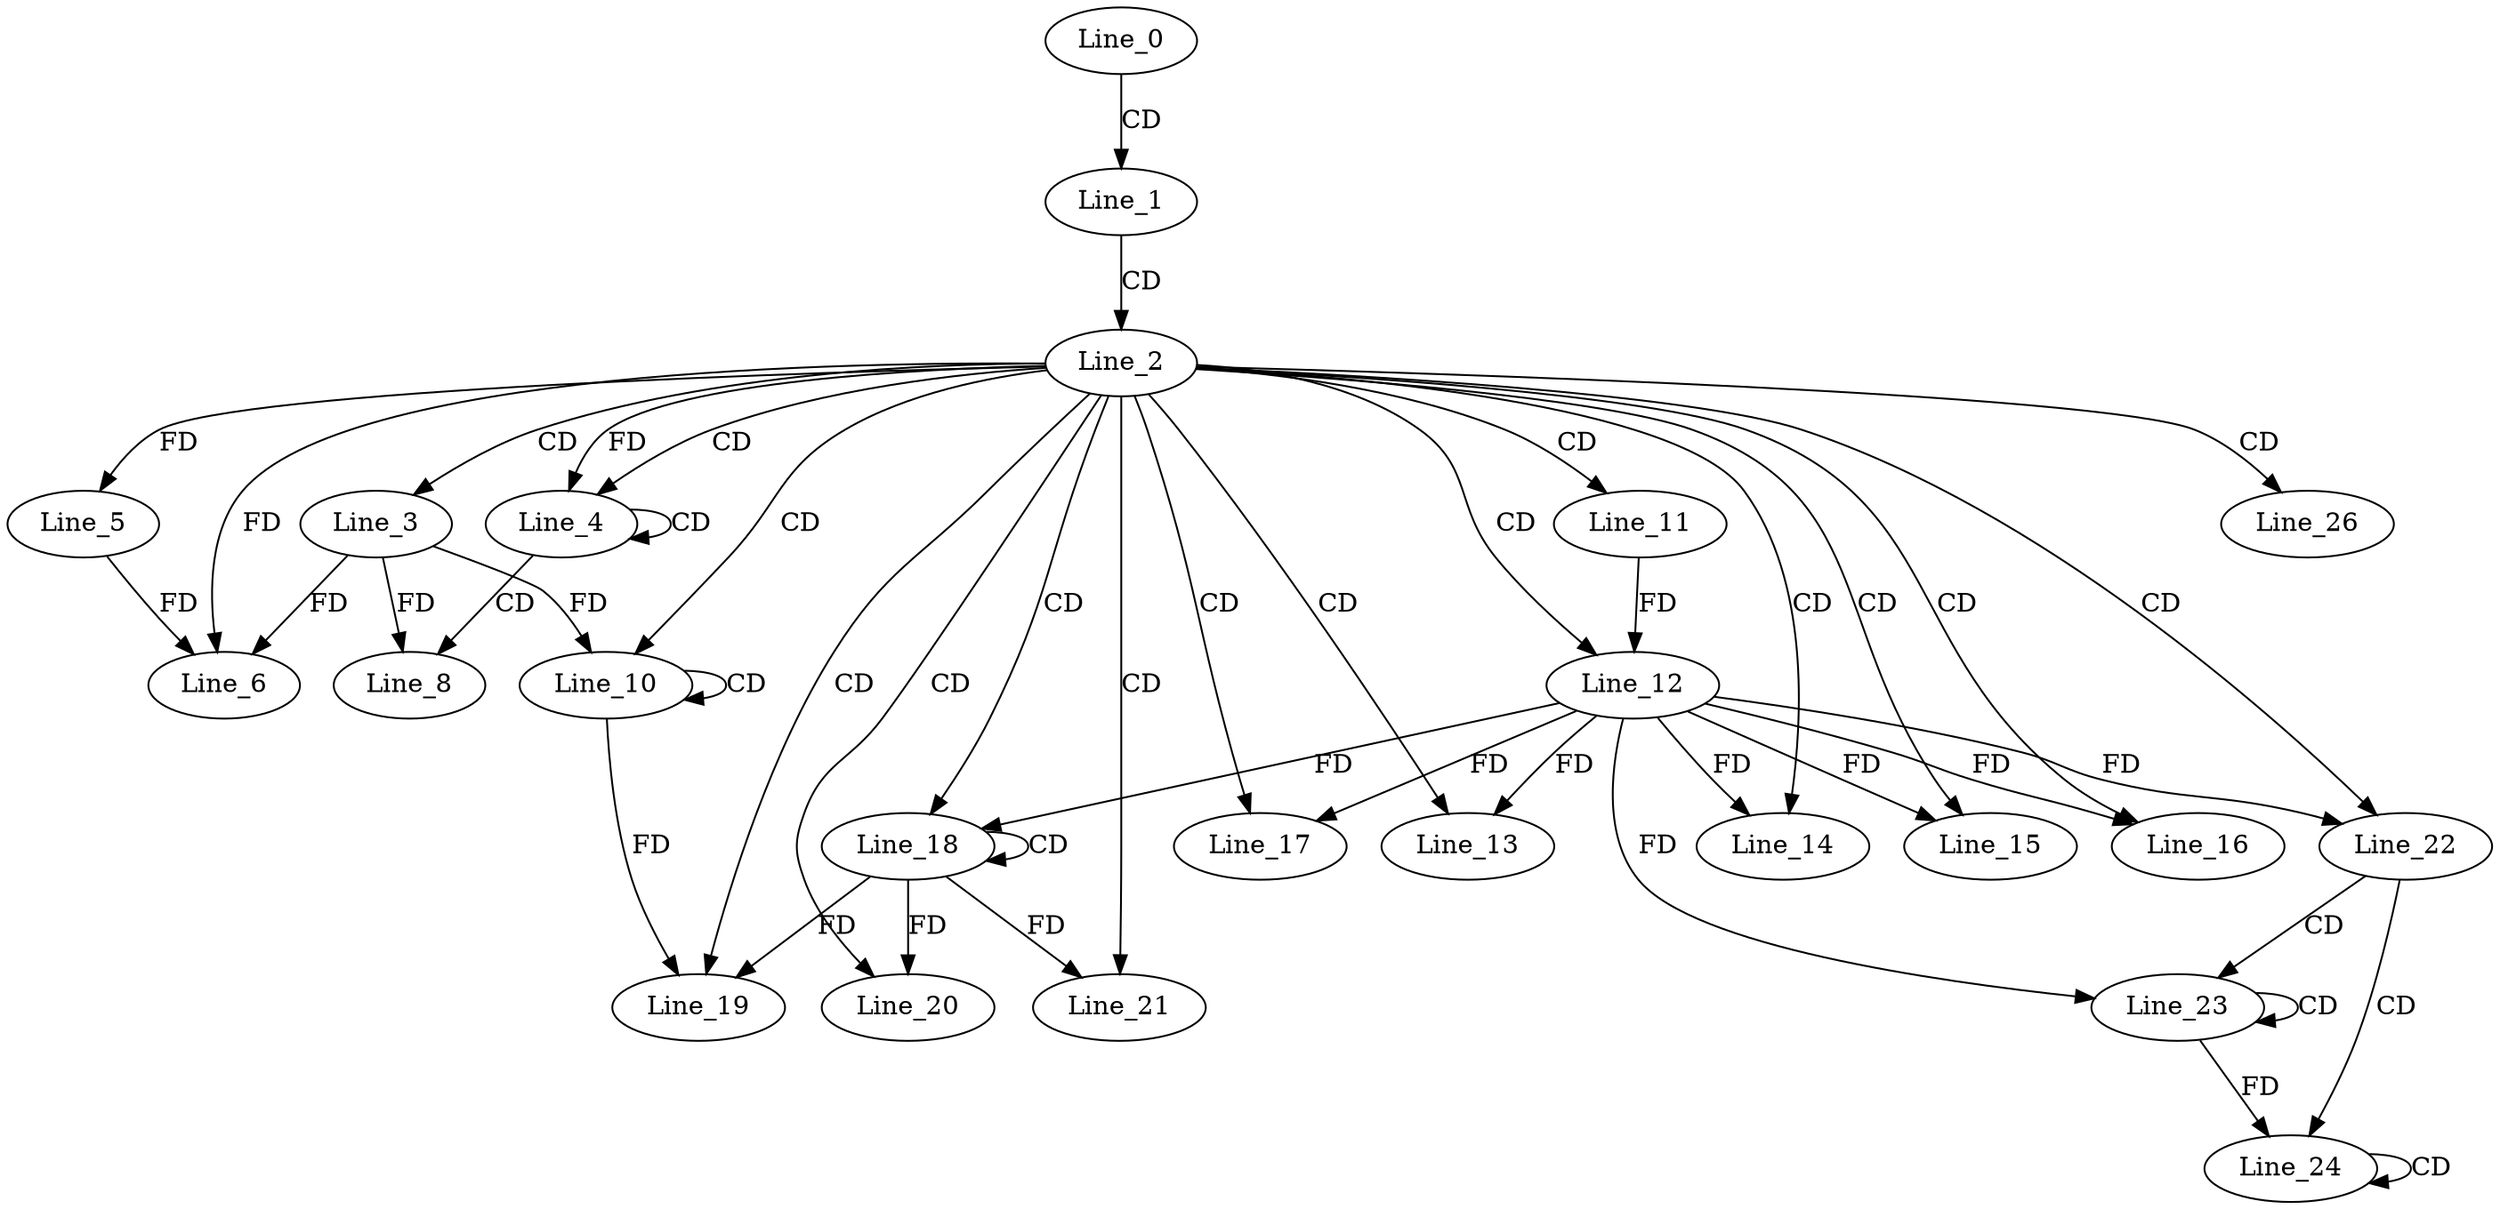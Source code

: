 digraph G {
  Line_0;
  Line_1;
  Line_2;
  Line_3;
  Line_4;
  Line_4;
  Line_4;
  Line_5;
  Line_6;
  Line_5;
  Line_6;
  Line_6;
  Line_6;
  Line_8;
  Line_8;
  Line_10;
  Line_10;
  Line_10;
  Line_11;
  Line_12;
  Line_12;
  Line_13;
  Line_14;
  Line_15;
  Line_16;
  Line_17;
  Line_18;
  Line_18;
  Line_19;
  Line_20;
  Line_21;
  Line_22;
  Line_22;
  Line_23;
  Line_23;
  Line_24;
  Line_24;
  Line_26;
  Line_0 -> Line_1 [ label="CD" ];
  Line_1 -> Line_2 [ label="CD" ];
  Line_2 -> Line_3 [ label="CD" ];
  Line_2 -> Line_4 [ label="CD" ];
  Line_4 -> Line_4 [ label="CD" ];
  Line_2 -> Line_4 [ label="FD" ];
  Line_2 -> Line_5 [ label="FD" ];
  Line_3 -> Line_6 [ label="FD" ];
  Line_5 -> Line_6 [ label="FD" ];
  Line_2 -> Line_6 [ label="FD" ];
  Line_4 -> Line_8 [ label="CD" ];
  Line_3 -> Line_8 [ label="FD" ];
  Line_2 -> Line_10 [ label="CD" ];
  Line_10 -> Line_10 [ label="CD" ];
  Line_3 -> Line_10 [ label="FD" ];
  Line_2 -> Line_11 [ label="CD" ];
  Line_2 -> Line_12 [ label="CD" ];
  Line_11 -> Line_12 [ label="FD" ];
  Line_2 -> Line_13 [ label="CD" ];
  Line_12 -> Line_13 [ label="FD" ];
  Line_2 -> Line_14 [ label="CD" ];
  Line_12 -> Line_14 [ label="FD" ];
  Line_2 -> Line_15 [ label="CD" ];
  Line_12 -> Line_15 [ label="FD" ];
  Line_2 -> Line_16 [ label="CD" ];
  Line_12 -> Line_16 [ label="FD" ];
  Line_2 -> Line_17 [ label="CD" ];
  Line_12 -> Line_17 [ label="FD" ];
  Line_2 -> Line_18 [ label="CD" ];
  Line_18 -> Line_18 [ label="CD" ];
  Line_12 -> Line_18 [ label="FD" ];
  Line_2 -> Line_19 [ label="CD" ];
  Line_18 -> Line_19 [ label="FD" ];
  Line_10 -> Line_19 [ label="FD" ];
  Line_2 -> Line_20 [ label="CD" ];
  Line_18 -> Line_20 [ label="FD" ];
  Line_2 -> Line_21 [ label="CD" ];
  Line_18 -> Line_21 [ label="FD" ];
  Line_2 -> Line_22 [ label="CD" ];
  Line_12 -> Line_22 [ label="FD" ];
  Line_22 -> Line_23 [ label="CD" ];
  Line_23 -> Line_23 [ label="CD" ];
  Line_12 -> Line_23 [ label="FD" ];
  Line_22 -> Line_24 [ label="CD" ];
  Line_24 -> Line_24 [ label="CD" ];
  Line_23 -> Line_24 [ label="FD" ];
  Line_2 -> Line_26 [ label="CD" ];
}
